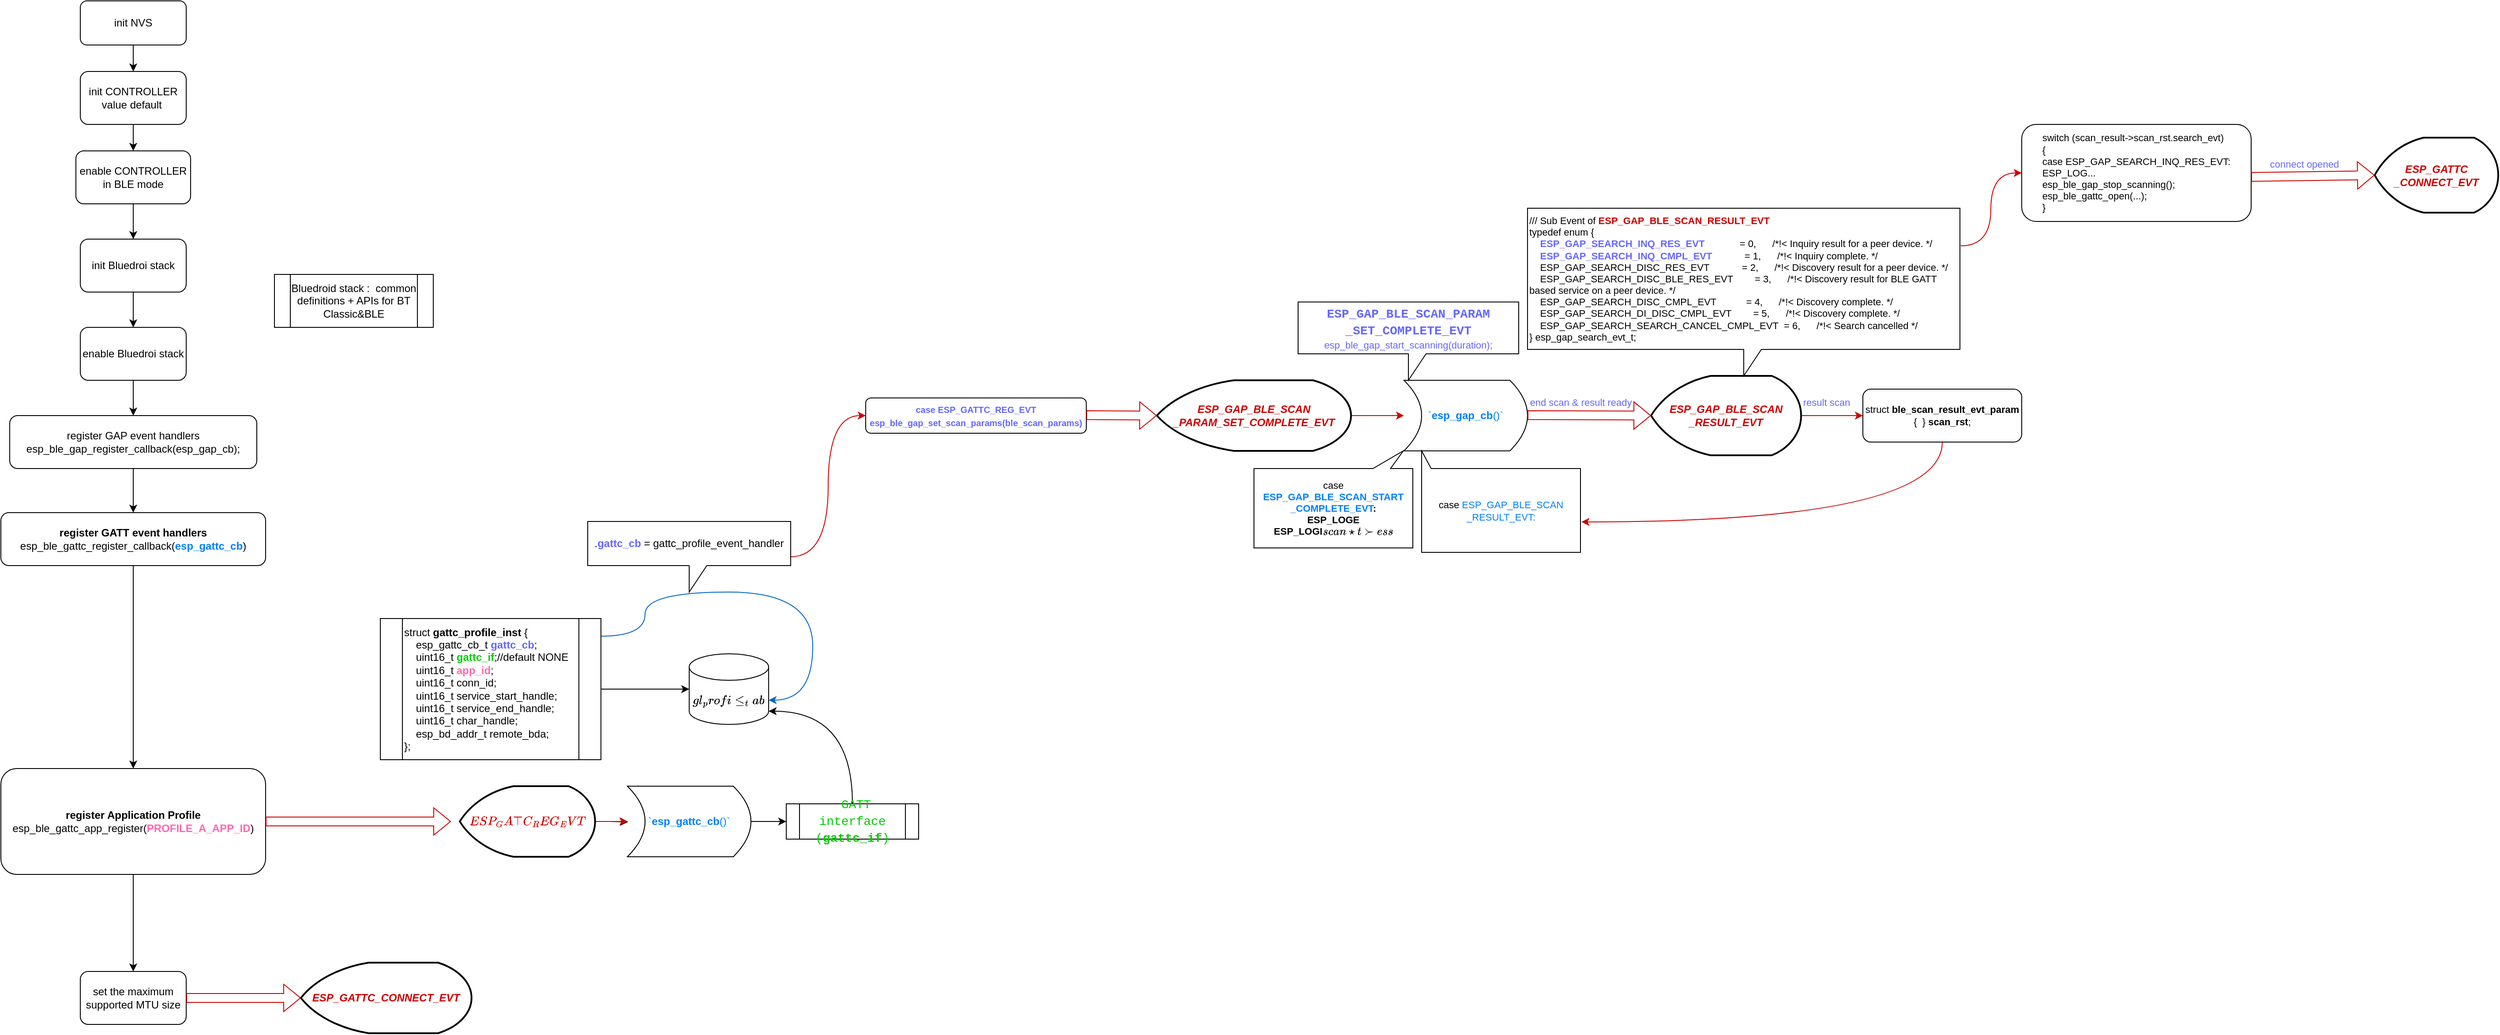 <mxfile version="20.8.1" type="github">
  <diagram id="5WGJPJ9PN9hEiIK1iL1-" name="Trang-1">
    <mxGraphModel dx="1313" dy="726" grid="1" gridSize="10" guides="1" tooltips="1" connect="1" arrows="1" fold="1" page="1" pageScale="1" pageWidth="4681" pageHeight="3300" math="0" shadow="0">
      <root>
        <mxCell id="0" />
        <mxCell id="1" parent="0" />
        <mxCell id="tE3i4PgHsdOXRFT06SJb-3" value="" style="edgeStyle=orthogonalEdgeStyle;rounded=0;orthogonalLoop=1;jettySize=auto;html=1;" parent="1" source="tE3i4PgHsdOXRFT06SJb-1" target="tE3i4PgHsdOXRFT06SJb-2" edge="1">
          <mxGeometry relative="1" as="geometry" />
        </mxCell>
        <mxCell id="tE3i4PgHsdOXRFT06SJb-1" value="init NVS" style="rounded=1;whiteSpace=wrap;html=1;" parent="1" vertex="1">
          <mxGeometry x="340" y="40" width="120" height="50" as="geometry" />
        </mxCell>
        <mxCell id="tE3i4PgHsdOXRFT06SJb-6" value="" style="edgeStyle=orthogonalEdgeStyle;rounded=0;orthogonalLoop=1;jettySize=auto;html=1;" parent="1" source="tE3i4PgHsdOXRFT06SJb-2" target="tE3i4PgHsdOXRFT06SJb-4" edge="1">
          <mxGeometry relative="1" as="geometry" />
        </mxCell>
        <mxCell id="tE3i4PgHsdOXRFT06SJb-2" value="init CONTROLLER&lt;br&gt;value default&amp;nbsp;" style="rounded=1;whiteSpace=wrap;html=1;" parent="1" vertex="1">
          <mxGeometry x="340" y="120" width="120" height="60" as="geometry" />
        </mxCell>
        <mxCell id="tE3i4PgHsdOXRFT06SJb-14" value="" style="edgeStyle=orthogonalEdgeStyle;rounded=0;orthogonalLoop=1;jettySize=auto;html=1;" parent="1" source="tE3i4PgHsdOXRFT06SJb-4" target="tE3i4PgHsdOXRFT06SJb-12" edge="1">
          <mxGeometry relative="1" as="geometry" />
        </mxCell>
        <mxCell id="tE3i4PgHsdOXRFT06SJb-4" value="enable CONTROLLER in BLE mode" style="rounded=1;whiteSpace=wrap;html=1;" parent="1" vertex="1">
          <mxGeometry x="335" y="210" width="130" height="60" as="geometry" />
        </mxCell>
        <mxCell id="tE3i4PgHsdOXRFT06SJb-15" value="" style="edgeStyle=orthogonalEdgeStyle;rounded=0;orthogonalLoop=1;jettySize=auto;html=1;" parent="1" source="tE3i4PgHsdOXRFT06SJb-12" target="tE3i4PgHsdOXRFT06SJb-13" edge="1">
          <mxGeometry relative="1" as="geometry" />
        </mxCell>
        <mxCell id="tE3i4PgHsdOXRFT06SJb-12" value="init Bluedroi stack" style="rounded=1;whiteSpace=wrap;html=1;" parent="1" vertex="1">
          <mxGeometry x="340" y="310" width="120" height="60" as="geometry" />
        </mxCell>
        <mxCell id="zCq8DhJdXFzrdfrmIdEc-4" value="" style="edgeStyle=orthogonalEdgeStyle;rounded=0;orthogonalLoop=1;jettySize=auto;html=1;" edge="1" parent="1" source="tE3i4PgHsdOXRFT06SJb-13" target="zCq8DhJdXFzrdfrmIdEc-2">
          <mxGeometry relative="1" as="geometry" />
        </mxCell>
        <mxCell id="tE3i4PgHsdOXRFT06SJb-13" value="enable Bluedroi stack" style="rounded=1;whiteSpace=wrap;html=1;" parent="1" vertex="1">
          <mxGeometry x="340" y="410" width="120" height="60" as="geometry" />
        </mxCell>
        <mxCell id="tE3i4PgHsdOXRFT06SJb-16" value="Bluedroid stack :&amp;nbsp; common definitions + APIs for BT Classic&amp;amp;BLE" style="shape=process;whiteSpace=wrap;html=1;backgroundOutline=1;" parent="1" vertex="1">
          <mxGeometry x="560" y="350" width="180" height="60" as="geometry" />
        </mxCell>
        <mxCell id="zCq8DhJdXFzrdfrmIdEc-6" value="" style="edgeStyle=orthogonalEdgeStyle;rounded=0;orthogonalLoop=1;jettySize=auto;html=1;" edge="1" parent="1" source="zCq8DhJdXFzrdfrmIdEc-2" target="zCq8DhJdXFzrdfrmIdEc-5">
          <mxGeometry relative="1" as="geometry" />
        </mxCell>
        <mxCell id="zCq8DhJdXFzrdfrmIdEc-2" value="register GAP event handlers&lt;br&gt;&lt;div style=&quot;border-color: var(--border-color); text-align: left;&quot;&gt;&lt;span style=&quot;border-color: var(--border-color); background-color: initial;&quot;&gt;esp_ble_gap_register_callback(esp_gap_cb);&lt;/span&gt;&lt;/div&gt;" style="rounded=1;whiteSpace=wrap;html=1;" vertex="1" parent="1">
          <mxGeometry x="260" y="510" width="280" height="60" as="geometry" />
        </mxCell>
        <mxCell id="zCq8DhJdXFzrdfrmIdEc-8" value="" style="edgeStyle=orthogonalEdgeStyle;rounded=0;orthogonalLoop=1;jettySize=auto;html=1;" edge="1" parent="1" source="zCq8DhJdXFzrdfrmIdEc-5" target="zCq8DhJdXFzrdfrmIdEc-7">
          <mxGeometry relative="1" as="geometry" />
        </mxCell>
        <mxCell id="zCq8DhJdXFzrdfrmIdEc-5" value="&lt;b&gt;register GATT event handlers&lt;/b&gt;&lt;br&gt;&lt;div style=&quot;border-color: var(--border-color); text-align: left;&quot;&gt;&lt;span style=&quot;background-color: initial;&quot;&gt;esp_ble_gattc_register_callback(&lt;font color=&quot;#007fff&quot;&gt;&lt;b&gt;esp_gattc_cb&lt;/b&gt;&lt;/font&gt;)&lt;/span&gt;&lt;br&gt;&lt;/div&gt;" style="rounded=1;whiteSpace=wrap;html=1;" vertex="1" parent="1">
          <mxGeometry x="250" y="620" width="300" height="60" as="geometry" />
        </mxCell>
        <mxCell id="zCq8DhJdXFzrdfrmIdEc-10" value="" style="edgeStyle=orthogonalEdgeStyle;rounded=0;orthogonalLoop=1;jettySize=auto;html=1;" edge="1" parent="1" source="zCq8DhJdXFzrdfrmIdEc-7" target="zCq8DhJdXFzrdfrmIdEc-9">
          <mxGeometry relative="1" as="geometry" />
        </mxCell>
        <mxCell id="zCq8DhJdXFzrdfrmIdEc-7" value="&lt;div style=&quot;&quot;&gt;&lt;b style=&quot;background-color: initial;&quot;&gt;register Application Profile&lt;/b&gt;&lt;/div&gt;&lt;div style=&quot;text-align: left;&quot;&gt;&lt;span style=&quot;background-color: initial;&quot;&gt;esp_ble_gattc_app_register(&lt;b&gt;&lt;font color=&quot;#ff66b3&quot;&gt;PROFILE_A_APP_ID&lt;/font&gt;&lt;/b&gt;)&lt;br&gt;&lt;/span&gt;&lt;/div&gt;" style="rounded=1;whiteSpace=wrap;html=1;" vertex="1" parent="1">
          <mxGeometry x="250" y="910" width="300" height="120" as="geometry" />
        </mxCell>
        <mxCell id="zCq8DhJdXFzrdfrmIdEc-9" value="set the maximum supported MTU size" style="rounded=1;whiteSpace=wrap;html=1;" vertex="1" parent="1">
          <mxGeometry x="340" y="1140" width="120" height="60" as="geometry" />
        </mxCell>
        <mxCell id="zCq8DhJdXFzrdfrmIdEc-16" value="" style="edgeStyle=orthogonalEdgeStyle;rounded=0;orthogonalLoop=1;jettySize=auto;html=1;entryX=0;entryY=0.5;entryDx=0;entryDy=0;entryPerimeter=0;" edge="1" parent="1" source="zCq8DhJdXFzrdfrmIdEc-13" target="zCq8DhJdXFzrdfrmIdEc-18">
          <mxGeometry relative="1" as="geometry">
            <mxPoint x="1030" y="810" as="targetPoint" />
            <Array as="points">
              <mxPoint x="1010" y="820" />
              <mxPoint x="1010" y="820" />
            </Array>
          </mxGeometry>
        </mxCell>
        <mxCell id="zCq8DhJdXFzrdfrmIdEc-33" style="edgeStyle=orthogonalEdgeStyle;curved=1;rounded=0;orthogonalLoop=1;jettySize=auto;html=1;entryX=1;entryY=0;entryDx=0;entryDy=52.5;entryPerimeter=0;fontColor=#4A80FF;strokeColor=#0066CC;" edge="1" parent="1" source="zCq8DhJdXFzrdfrmIdEc-13" target="zCq8DhJdXFzrdfrmIdEc-18">
          <mxGeometry relative="1" as="geometry">
            <Array as="points">
              <mxPoint x="980" y="760" />
              <mxPoint x="980" y="710" />
              <mxPoint x="1170" y="710" />
              <mxPoint x="1170" y="833" />
            </Array>
          </mxGeometry>
        </mxCell>
        <mxCell id="zCq8DhJdXFzrdfrmIdEc-13" value="&lt;div&gt;struct &lt;b&gt;gattc_profile_inst&lt;/b&gt; {&lt;/div&gt;&lt;div&gt;&amp;nbsp; &amp;nbsp; esp_gattc_cb_t &lt;b&gt;&lt;font color=&quot;#6666ff&quot;&gt;gattc_cb&lt;/font&gt;&lt;/b&gt;;&lt;/div&gt;&lt;div&gt;&amp;nbsp; &amp;nbsp; uint16_t &lt;b&gt;&lt;font color=&quot;#00cc00&quot;&gt;gattc_if&lt;/font&gt;&lt;/b&gt;;//default NONE&lt;/div&gt;&lt;div&gt;&amp;nbsp; &amp;nbsp; uint16_t &lt;b&gt;&lt;font color=&quot;#ff66b3&quot;&gt;app_id&lt;/font&gt;&lt;/b&gt;;&lt;/div&gt;&lt;div style=&quot;&quot;&gt;&amp;nbsp; &amp;nbsp; uint16_t conn_id;&lt;/div&gt;&lt;div&gt;&amp;nbsp; &amp;nbsp; uint16_t service_start_handle;&lt;/div&gt;&lt;div&gt;&amp;nbsp; &amp;nbsp; uint16_t service_end_handle;&lt;/div&gt;&lt;div&gt;&amp;nbsp; &amp;nbsp; uint16_t char_handle;&lt;/div&gt;&lt;div&gt;&amp;nbsp; &amp;nbsp; esp_bd_addr_t remote_bda;&lt;/div&gt;&lt;div&gt;};&lt;/div&gt;" style="shape=process;whiteSpace=wrap;html=1;backgroundOutline=1;align=left;" vertex="1" parent="1">
          <mxGeometry x="680" y="740" width="250" height="160" as="geometry" />
        </mxCell>
        <mxCell id="zCq8DhJdXFzrdfrmIdEc-20" value="" style="edgeStyle=orthogonalEdgeStyle;rounded=0;orthogonalLoop=1;jettySize=auto;html=1;fontColor=#4A80FF;" edge="1" parent="1" target="zCq8DhJdXFzrdfrmIdEc-19">
          <mxGeometry relative="1" as="geometry">
            <mxPoint x="940" y="970" as="sourcePoint" />
          </mxGeometry>
        </mxCell>
        <mxCell id="zCq8DhJdXFzrdfrmIdEc-18" value="&lt;span style=&quot;color: rgb(0, 0, 0);&quot;&gt;`gl_profile_tab`&lt;/span&gt;" style="shape=cylinder3;whiteSpace=wrap;html=1;boundedLbl=1;backgroundOutline=1;size=15;fontColor=#FF0000;" vertex="1" parent="1">
          <mxGeometry x="1030" y="780" width="90" height="80" as="geometry" />
        </mxCell>
        <mxCell id="zCq8DhJdXFzrdfrmIdEc-27" value="" style="edgeStyle=orthogonalEdgeStyle;rounded=0;orthogonalLoop=1;jettySize=auto;html=1;fontColor=#4A80FF;" edge="1" parent="1" source="zCq8DhJdXFzrdfrmIdEc-19" target="zCq8DhJdXFzrdfrmIdEc-25">
          <mxGeometry relative="1" as="geometry" />
        </mxCell>
        <mxCell id="zCq8DhJdXFzrdfrmIdEc-19" value="&lt;font color=&quot;#007fff&quot;&gt;`&lt;b&gt;esp_gattc_cb&lt;/b&gt;()`&lt;/font&gt;" style="shape=dataStorage;whiteSpace=wrap;html=1;fixedSize=1;fontColor=#FF0000;direction=west;" vertex="1" parent="1">
          <mxGeometry x="960" y="930" width="140" height="80" as="geometry" />
        </mxCell>
        <mxCell id="zCq8DhJdXFzrdfrmIdEc-23" value="" style="shape=flexArrow;endArrow=classic;html=1;rounded=0;fontColor=#4A80FF;exitX=1;exitY=0.5;exitDx=0;exitDy=0;strokeColor=#CC0000;fontStyle=0;verticalAlign=bottom;" edge="1" parent="1" source="zCq8DhJdXFzrdfrmIdEc-7">
          <mxGeometry width="50" height="50" relative="1" as="geometry">
            <mxPoint x="560" y="940" as="sourcePoint" />
            <mxPoint x="760" y="970" as="targetPoint" />
          </mxGeometry>
        </mxCell>
        <mxCell id="zCq8DhJdXFzrdfrmIdEc-40" style="edgeStyle=orthogonalEdgeStyle;curved=1;rounded=0;orthogonalLoop=1;jettySize=auto;html=1;entryX=1;entryY=1;entryDx=0;entryDy=-15;entryPerimeter=0;strokeColor=#000000;fontColor=#4A80FF;exitX=0.5;exitY=0;exitDx=0;exitDy=0;" edge="1" parent="1" source="zCq8DhJdXFzrdfrmIdEc-25" target="zCq8DhJdXFzrdfrmIdEc-18">
          <mxGeometry relative="1" as="geometry" />
        </mxCell>
        <mxCell id="zCq8DhJdXFzrdfrmIdEc-25" value="&lt;div style=&quot;font-family: Consolas, &amp;quot;Courier New&amp;quot;, monospace; font-size: 14px; line-height: 19px;&quot;&gt;&lt;font color=&quot;#00cc00&quot;&gt;&amp;nbsp;GATT interface&lt;/font&gt;&lt;/div&gt;&lt;div style=&quot;font-family: Consolas, &amp;quot;Courier New&amp;quot;, monospace; font-size: 14px; line-height: 19px;&quot;&gt;&lt;font color=&quot;#00cc00&quot;&gt;(&lt;b&gt;gattc_if&lt;/b&gt;)&lt;/font&gt;&lt;/div&gt;" style="shape=process;whiteSpace=wrap;html=1;backgroundOutline=1;fontColor=#4A80FF;" vertex="1" parent="1">
          <mxGeometry x="1140" y="950" width="150" height="40" as="geometry" />
        </mxCell>
        <mxCell id="zCq8DhJdXFzrdfrmIdEc-57" style="edgeStyle=orthogonalEdgeStyle;curved=1;rounded=0;orthogonalLoop=1;jettySize=auto;html=1;entryX=0;entryY=0.5;entryDx=0;entryDy=0;strokeColor=#CC0000;fontSize=9;fontColor=#6666FF;" edge="1" parent="1" source="zCq8DhJdXFzrdfrmIdEc-45" target="zCq8DhJdXFzrdfrmIdEc-56">
          <mxGeometry relative="1" as="geometry" />
        </mxCell>
        <mxCell id="zCq8DhJdXFzrdfrmIdEc-45" value="&lt;font color=&quot;#000000&quot;&gt;.&lt;/font&gt;&lt;font color=&quot;#6666ff&quot;&gt;&lt;b&gt;gattc_cb &lt;/b&gt;&lt;/font&gt;&lt;font color=&quot;#000000&quot;&gt;= gattc_profile_event_handler&lt;/font&gt;" style="shape=callout;whiteSpace=wrap;html=1;perimeter=calloutPerimeter;labelBackgroundColor=none;fontColor=#007FFF;" vertex="1" parent="1">
          <mxGeometry x="915" y="630" width="230" height="80" as="geometry" />
        </mxCell>
        <mxCell id="zCq8DhJdXFzrdfrmIdEc-49" value="" style="edgeStyle=orthogonalEdgeStyle;curved=1;rounded=0;orthogonalLoop=1;jettySize=auto;html=1;strokeColor=#CC0000;fontColor=#6666FF;" edge="1" parent="1" source="zCq8DhJdXFzrdfrmIdEc-48" target="zCq8DhJdXFzrdfrmIdEc-19">
          <mxGeometry relative="1" as="geometry" />
        </mxCell>
        <mxCell id="zCq8DhJdXFzrdfrmIdEc-48" value="&lt;i style=&quot;border-color: var(--border-color); color: rgb(0, 0, 0);&quot;&gt;&lt;b style=&quot;border-color: var(--border-color);&quot;&gt;&lt;font style=&quot;border-color: var(--border-color);&quot; color=&quot;#cc0000&quot;&gt;`ESP_GATTC_REG_EVT`&lt;/font&gt;&lt;/b&gt;&lt;/i&gt;" style="strokeWidth=2;html=1;shape=mxgraph.flowchart.display;whiteSpace=wrap;labelBackgroundColor=none;fontColor=#6666FF;" vertex="1" parent="1">
          <mxGeometry x="770" y="930" width="153.34" height="80" as="geometry" />
        </mxCell>
        <mxCell id="zCq8DhJdXFzrdfrmIdEc-56" value="&lt;font style=&quot;&quot;&gt;&lt;font size=&quot;1&quot;&gt;&lt;b&gt;case ESP_GATTC_REG_EVT&lt;/b&gt;&lt;/font&gt;&lt;br&gt;&lt;font size=&quot;1&quot;&gt;&lt;b&gt;esp_ble_gap_set_scan_params(ble_scan_params&lt;/b&gt;&lt;b&gt;)&lt;/b&gt;&lt;/font&gt;&lt;br&gt;&lt;/font&gt;" style="rounded=1;whiteSpace=wrap;html=1;labelBackgroundColor=none;fontColor=#6666FF;" vertex="1" parent="1">
          <mxGeometry x="1230" y="490" width="250" height="40" as="geometry" />
        </mxCell>
        <mxCell id="zCq8DhJdXFzrdfrmIdEc-63" value="" style="edgeStyle=orthogonalEdgeStyle;curved=1;rounded=0;orthogonalLoop=1;jettySize=auto;html=1;strokeColor=#CC0000;fontSize=9;fontColor=#6666FF;" edge="1" parent="1" source="zCq8DhJdXFzrdfrmIdEc-60" target="zCq8DhJdXFzrdfrmIdEc-62">
          <mxGeometry relative="1" as="geometry" />
        </mxCell>
        <mxCell id="zCq8DhJdXFzrdfrmIdEc-60" value="&lt;i style=&quot;border-color: var(--border-color); color: rgb(0, 0, 0);&quot;&gt;&lt;b style=&quot;border-color: var(--border-color);&quot;&gt;&lt;font style=&quot;border-color: var(--border-color);&quot; color=&quot;#cc0000&quot;&gt;ESP_GAP_BLE_SCAN&lt;br&gt;_PARAM_SET_COMPLETE_EVT&lt;/font&gt;&lt;/b&gt;&lt;/i&gt;" style="strokeWidth=2;html=1;shape=mxgraph.flowchart.display;whiteSpace=wrap;labelBackgroundColor=none;fontColor=#6666FF;" vertex="1" parent="1">
          <mxGeometry x="1560" y="470" width="220" height="80" as="geometry" />
        </mxCell>
        <mxCell id="zCq8DhJdXFzrdfrmIdEc-61" value="" style="shape=flexArrow;endArrow=classic;html=1;rounded=0;fontColor=#4A80FF;exitX=1;exitY=0.5;exitDx=0;exitDy=0;strokeColor=#CC0000;fontStyle=0;verticalAlign=bottom;" edge="1" parent="1">
          <mxGeometry width="50" height="50" relative="1" as="geometry">
            <mxPoint x="1480" y="509.5" as="sourcePoint" />
            <mxPoint x="1560" y="510" as="targetPoint" />
          </mxGeometry>
        </mxCell>
        <mxCell id="zCq8DhJdXFzrdfrmIdEc-62" value="&lt;font color=&quot;#007fff&quot;&gt;`&lt;b&gt;esp_gap_cb&lt;/b&gt;()`&lt;/font&gt;" style="shape=dataStorage;whiteSpace=wrap;html=1;fixedSize=1;fontColor=#FF0000;direction=west;" vertex="1" parent="1">
          <mxGeometry x="1840" y="470" width="140" height="80" as="geometry" />
        </mxCell>
        <mxCell id="zCq8DhJdXFzrdfrmIdEc-65" value="&lt;font style=&quot;font-size: 11px;&quot;&gt;&lt;div style=&quot;font-family: Consolas, &amp;quot;Courier New&amp;quot;, monospace; font-size: 14px; line-height: 19px;&quot;&gt;&lt;b&gt;ESP_GAP_BLE_SCAN_PARAM&lt;/b&gt;&lt;/div&gt;&lt;div style=&quot;font-family: Consolas, &amp;quot;Courier New&amp;quot;, monospace; font-size: 14px; line-height: 19px;&quot;&gt;&lt;b&gt;_SET_COMPLETE_EVT&lt;/b&gt;&lt;/div&gt;esp_ble_gap_start_scanning(duration);&lt;/font&gt;" style="shape=callout;whiteSpace=wrap;html=1;perimeter=calloutPerimeter;labelBackgroundColor=none;fontSize=9;fontColor=#6666FF;" vertex="1" parent="1">
          <mxGeometry x="1720" y="381.29" width="250" height="88.71" as="geometry" />
        </mxCell>
        <mxCell id="zCq8DhJdXFzrdfrmIdEc-71" value="" style="edgeStyle=orthogonalEdgeStyle;curved=1;rounded=0;orthogonalLoop=1;jettySize=auto;html=1;strokeColor=#CC0000;fontSize=11;fontColor=#000000;" edge="1" parent="1" source="zCq8DhJdXFzrdfrmIdEc-66" target="zCq8DhJdXFzrdfrmIdEc-70">
          <mxGeometry relative="1" as="geometry" />
        </mxCell>
        <mxCell id="zCq8DhJdXFzrdfrmIdEc-66" value="&lt;font color=&quot;#cc0000&quot;&gt;&lt;b&gt;&lt;i&gt;ESP_GAP_BLE_SCAN&lt;br&gt;_RESULT_EVT&lt;/i&gt;&lt;/b&gt;&lt;/font&gt;" style="strokeWidth=2;html=1;shape=mxgraph.flowchart.display;whiteSpace=wrap;labelBackgroundColor=none;fontColor=#6666FF;" vertex="1" parent="1">
          <mxGeometry x="2120" y="465" width="170" height="90" as="geometry" />
        </mxCell>
        <mxCell id="zCq8DhJdXFzrdfrmIdEc-67" value="" style="shape=flexArrow;endArrow=classic;html=1;rounded=0;fontColor=#4A80FF;exitX=1;exitY=0.5;exitDx=0;exitDy=0;strokeColor=#CC0000;fontStyle=0;verticalAlign=bottom;entryX=0;entryY=0.5;entryDx=0;entryDy=0;entryPerimeter=0;" edge="1" parent="1" target="zCq8DhJdXFzrdfrmIdEc-66">
          <mxGeometry width="50" height="50" relative="1" as="geometry">
            <mxPoint x="1980" y="509.5" as="sourcePoint" />
            <mxPoint x="2060" y="510" as="targetPoint" />
          </mxGeometry>
        </mxCell>
        <mxCell id="zCq8DhJdXFzrdfrmIdEc-68" value="end scan &amp;amp; result ready" style="text;html=1;align=center;verticalAlign=middle;resizable=0;points=[];autosize=1;strokeColor=none;fillColor=none;fontSize=11;fontColor=#6666FF;" vertex="1" parent="1">
          <mxGeometry x="1970" y="480" width="140" height="30" as="geometry" />
        </mxCell>
        <mxCell id="zCq8DhJdXFzrdfrmIdEc-79" style="edgeStyle=orthogonalEdgeStyle;curved=1;rounded=0;orthogonalLoop=1;jettySize=auto;html=1;entryX=0;entryY=0.5;entryDx=0;entryDy=0;strokeColor=#CC0000;fontSize=11;fontColor=#000000;exitX=1.002;exitY=0.224;exitDx=0;exitDy=0;exitPerimeter=0;" edge="1" parent="1" source="zCq8DhJdXFzrdfrmIdEc-69" target="zCq8DhJdXFzrdfrmIdEc-78">
          <mxGeometry relative="1" as="geometry" />
        </mxCell>
        <mxCell id="zCq8DhJdXFzrdfrmIdEc-69" value="&lt;div&gt;&lt;font color=&quot;#000000&quot;&gt;/// Sub Event of &lt;/font&gt;&lt;font color=&quot;#cc0000&quot;&gt;&lt;b&gt;ESP_GAP_BLE_SCAN_RESULT_EVT&lt;/b&gt;&lt;/font&gt;&lt;br&gt;&lt;/div&gt;&lt;div&gt;&lt;font color=&quot;#000000&quot;&gt;typedef enum {&lt;/font&gt;&lt;/div&gt;&lt;div&gt;&lt;font color=&quot;#000000&quot;&gt;&amp;nbsp; &amp;nbsp; &lt;/font&gt;&lt;b style=&quot;&quot;&gt;ESP_GAP_SEARCH_INQ_RES_EVT&amp;nbsp; &amp;nbsp; &amp;nbsp; &amp;nbsp; &amp;nbsp; &amp;nbsp; &amp;nbsp;&lt;/b&gt;&lt;font color=&quot;#000000&quot;&gt;= 0,&amp;nbsp; &amp;nbsp; &amp;nbsp; /*!&amp;lt; Inquiry result for a peer device. */&lt;/font&gt;&lt;/div&gt;&lt;div&gt;&lt;font color=&quot;#000000&quot;&gt;&amp;nbsp; &amp;nbsp; &lt;/font&gt;&lt;b style=&quot;&quot;&gt;ESP_GAP_SEARCH_INQ_CMPL_EVT&amp;nbsp; &amp;nbsp; &amp;nbsp; &amp;nbsp; &amp;nbsp; &amp;nbsp; &lt;/b&gt;&lt;font color=&quot;#000000&quot;&gt;= 1,&amp;nbsp; &amp;nbsp; &amp;nbsp; /*!&amp;lt; Inquiry complete. */&lt;/font&gt;&lt;/div&gt;&lt;div&gt;&lt;font color=&quot;#000000&quot;&gt;&amp;nbsp; &amp;nbsp; ESP_GAP_SEARCH_DISC_RES_EVT&amp;nbsp; &amp;nbsp; &amp;nbsp; &amp;nbsp; &amp;nbsp; &amp;nbsp; = 2,&amp;nbsp; &amp;nbsp; &amp;nbsp; /*!&amp;lt; Discovery result for a peer device. */&lt;/font&gt;&lt;/div&gt;&lt;div&gt;&lt;font color=&quot;#000000&quot;&gt;&amp;nbsp; &amp;nbsp; ESP_GAP_SEARCH_DISC_BLE_RES_EVT&amp;nbsp; &amp;nbsp; &amp;nbsp; &amp;nbsp; = 3,&amp;nbsp; &amp;nbsp; &amp;nbsp; /*!&amp;lt; Discovery result for BLE GATT&amp;nbsp;&lt;/font&gt;&lt;/div&gt;&lt;div&gt;&lt;font color=&quot;#000000&quot;&gt;&lt;span style=&quot;&quot;&gt;	&lt;/span&gt;&lt;span style=&quot;&quot;&gt;	&lt;/span&gt;&lt;span style=&quot;&quot;&gt;	&lt;/span&gt;&lt;span style=&quot;&quot;&gt;	&lt;/span&gt;&lt;span style=&quot;&quot;&gt;	&lt;/span&gt;&lt;span style=&quot;&quot;&gt;	&lt;/span&gt;&lt;span style=&quot;&quot;&gt;	&lt;/span&gt;&lt;span style=&quot;&quot;&gt;	&lt;/span&gt;&lt;span style=&quot;&quot;&gt;	&lt;/span&gt;&lt;span style=&quot;&quot;&gt;	&lt;/span&gt;&lt;span style=&quot;&quot;&gt;	&lt;/span&gt;&lt;span style=&quot;&quot;&gt;	&lt;/span&gt;based service on a peer device. */&lt;/font&gt;&lt;/div&gt;&lt;div&gt;&lt;font color=&quot;#000000&quot;&gt;&amp;nbsp; &amp;nbsp; ESP_GAP_SEARCH_DISC_CMPL_EVT&amp;nbsp; &amp;nbsp; &amp;nbsp; &amp;nbsp; &amp;nbsp; &amp;nbsp;= 4,&amp;nbsp; &amp;nbsp; &amp;nbsp; /*!&amp;lt; Discovery complete. */&lt;/font&gt;&lt;/div&gt;&lt;div&gt;&lt;font color=&quot;#000000&quot;&gt;&amp;nbsp; &amp;nbsp; ESP_GAP_SEARCH_DI_DISC_CMPL_EVT&amp;nbsp; &amp;nbsp; &amp;nbsp; &amp;nbsp; = 5,&amp;nbsp; &amp;nbsp; &amp;nbsp; /*!&amp;lt; Discovery complete. */&lt;/font&gt;&lt;/div&gt;&lt;div&gt;&lt;font color=&quot;#000000&quot;&gt;&amp;nbsp; &amp;nbsp; ESP_GAP_SEARCH_SEARCH_CANCEL_CMPL_EVT&amp;nbsp; = 6,&amp;nbsp; &amp;nbsp; &amp;nbsp; /*!&amp;lt; Search cancelled */&lt;/font&gt;&lt;/div&gt;&lt;div&gt;&lt;font color=&quot;#000000&quot;&gt;} esp_gap_search_evt_t;&lt;/font&gt;&lt;/div&gt;" style="shape=callout;whiteSpace=wrap;html=1;perimeter=calloutPerimeter;labelBackgroundColor=none;fontSize=11;fontColor=#6666FF;align=left;" vertex="1" parent="1">
          <mxGeometry x="1980" y="275" width="490" height="190" as="geometry" />
        </mxCell>
        <mxCell id="zCq8DhJdXFzrdfrmIdEc-76" style="edgeStyle=orthogonalEdgeStyle;curved=1;rounded=0;orthogonalLoop=1;jettySize=auto;html=1;entryX=-0.006;entryY=0.3;entryDx=0;entryDy=0;entryPerimeter=0;strokeColor=#CC0000;fontSize=11;fontColor=#000000;" edge="1" parent="1" source="zCq8DhJdXFzrdfrmIdEc-70" target="zCq8DhJdXFzrdfrmIdEc-74">
          <mxGeometry relative="1" as="geometry">
            <Array as="points">
              <mxPoint x="2450" y="631" />
            </Array>
          </mxGeometry>
        </mxCell>
        <mxCell id="zCq8DhJdXFzrdfrmIdEc-70" value="&lt;font color=&quot;#000000&quot;&gt;struct &lt;b&gt;ble_scan_result_evt_param &lt;/b&gt;{&amp;nbsp; } &lt;b&gt;scan_rst&lt;/b&gt;;&lt;/font&gt;" style="rounded=1;whiteSpace=wrap;html=1;labelBackgroundColor=none;fontSize=11;fontColor=#CC0000;" vertex="1" parent="1">
          <mxGeometry x="2360" y="480" width="180" height="60" as="geometry" />
        </mxCell>
        <mxCell id="zCq8DhJdXFzrdfrmIdEc-72" value="result scan&amp;nbsp;" style="text;html=1;align=center;verticalAlign=middle;resizable=0;points=[];autosize=1;strokeColor=none;fillColor=none;fontSize=11;fontColor=#6666FF;" vertex="1" parent="1">
          <mxGeometry x="2280" y="480" width="80" height="30" as="geometry" />
        </mxCell>
        <mxCell id="zCq8DhJdXFzrdfrmIdEc-73" value="case &lt;font style=&quot;font-weight: bold;&quot; color=&quot;#007fff&quot;&gt;ESP_GAP_BLE_SCAN_START&lt;br&gt;_COMPLETE_EVT&lt;/font&gt;&lt;b&gt;:&lt;/b&gt;&lt;br&gt;&lt;b&gt;ESP_LOGE&lt;/b&gt;&lt;br&gt;&lt;b&gt;ESP_LOGI`scan start success`&lt;/b&gt;" style="shape=callout;whiteSpace=wrap;html=1;perimeter=calloutPerimeter;labelBackgroundColor=none;fontSize=11;fontColor=#000000;direction=west;size=20;position=0.14;position2=0.06;" vertex="1" parent="1">
          <mxGeometry x="1670" y="550" width="180" height="110" as="geometry" />
        </mxCell>
        <mxCell id="zCq8DhJdXFzrdfrmIdEc-74" value="&lt;font color=&quot;#000000&quot;&gt;case &lt;/font&gt;ESP_GAP_BLE_SCAN&lt;br&gt;_RESULT_EVT:" style="shape=callout;whiteSpace=wrap;html=1;perimeter=calloutPerimeter;labelBackgroundColor=none;fontSize=11;fontColor=#007FFF;direction=west;base=40;size=20;position=0.94;position2=1;" vertex="1" parent="1">
          <mxGeometry x="1860" y="550" width="180" height="115" as="geometry" />
        </mxCell>
        <mxCell id="zCq8DhJdXFzrdfrmIdEc-78" value="&lt;div style=&quot;text-align: left;&quot;&gt;&lt;span style=&quot;background-color: initial;&quot;&gt;switch (scan_result-&amp;gt;scan_rst.search_evt)&lt;/span&gt;&lt;/div&gt;&lt;div style=&quot;text-align: left;&quot;&gt;&lt;span style=&quot;background-color: initial;&quot;&gt;{&lt;/span&gt;&lt;/div&gt;&lt;div style=&quot;text-align: left;&quot;&gt;&lt;span style=&quot;background-color: initial;&quot;&gt;&lt;span style=&quot;&quot;&gt;	&lt;/span&gt;case ESP_GAP_SEARCH_INQ_RES_EVT:&lt;/span&gt;&lt;/div&gt;&lt;div style=&quot;text-align: left;&quot;&gt;&lt;span style=&quot;background-color: initial;&quot;&gt;&lt;span style=&quot;&quot;&gt;	&lt;/span&gt;&lt;span style=&quot;&quot;&gt;	&lt;/span&gt;&lt;span style=&quot;&quot;&gt;	&lt;/span&gt;ESP_LOG...&lt;/span&gt;&lt;/div&gt;&lt;div style=&quot;text-align: left;&quot;&gt;&lt;span style=&quot;background-color: initial;&quot;&gt;esp_ble_gap_stop_scanning();&lt;/span&gt;&lt;/div&gt;&lt;div style=&quot;text-align: left;&quot;&gt;&lt;span style=&quot;background-color: initial;&quot;&gt;esp_ble_gattc_open(...);&lt;br&gt;&lt;/span&gt;&lt;/div&gt;&lt;div style=&quot;text-align: left;&quot;&gt;&lt;span style=&quot;background-color: initial;&quot;&gt;}&lt;/span&gt;&lt;/div&gt;" style="rounded=1;whiteSpace=wrap;html=1;labelBackgroundColor=none;fontSize=11;fontColor=#000000;" vertex="1" parent="1">
          <mxGeometry x="2540" y="180" width="260" height="110" as="geometry" />
        </mxCell>
        <mxCell id="zCq8DhJdXFzrdfrmIdEc-80" value="&lt;font color=&quot;#cc0000&quot;&gt;&lt;b&gt;&lt;i&gt;ESP_GATTC&lt;br&gt;_CONNECT_EVT&lt;/i&gt;&lt;/b&gt;&lt;/font&gt;" style="strokeWidth=2;html=1;shape=mxgraph.flowchart.display;whiteSpace=wrap;labelBackgroundColor=none;fontColor=#6666FF;" vertex="1" parent="1">
          <mxGeometry x="2940" y="195" width="140" height="85" as="geometry" />
        </mxCell>
        <mxCell id="zCq8DhJdXFzrdfrmIdEc-81" value="" style="shape=flexArrow;endArrow=classic;html=1;rounded=0;fontColor=#4A80FF;exitX=1;exitY=0.5;exitDx=0;exitDy=0;strokeColor=#CC0000;fontStyle=0;verticalAlign=bottom;entryX=0;entryY=0.5;entryDx=0;entryDy=0;entryPerimeter=0;" edge="1" parent="1" target="zCq8DhJdXFzrdfrmIdEc-80">
          <mxGeometry width="50" height="50" relative="1" as="geometry">
            <mxPoint x="2800" y="239.5" as="sourcePoint" />
            <mxPoint x="2880" y="240" as="targetPoint" />
          </mxGeometry>
        </mxCell>
        <mxCell id="zCq8DhJdXFzrdfrmIdEc-82" value="connect opened" style="text;html=1;align=center;verticalAlign=middle;resizable=0;points=[];autosize=1;strokeColor=none;fillColor=none;fontSize=11;fontColor=#6666FF;" vertex="1" parent="1">
          <mxGeometry x="2810" y="210" width="100" height="30" as="geometry" />
        </mxCell>
        <mxCell id="zCq8DhJdXFzrdfrmIdEc-83" value="" style="shape=flexArrow;endArrow=classic;html=1;rounded=0;fontColor=#4A80FF;exitX=1;exitY=0.5;exitDx=0;exitDy=0;strokeColor=#CC0000;fontStyle=0;verticalAlign=bottom;entryX=0;entryY=0.5;entryDx=0;entryDy=0;entryPerimeter=0;" edge="1" parent="1" target="zCq8DhJdXFzrdfrmIdEc-85">
          <mxGeometry width="50" height="50" relative="1" as="geometry">
            <mxPoint x="460" y="1170.0" as="sourcePoint" />
            <mxPoint x="630" y="1170" as="targetPoint" />
          </mxGeometry>
        </mxCell>
        <mxCell id="zCq8DhJdXFzrdfrmIdEc-85" value="&lt;i style=&quot;border-color: var(--border-color); color: rgb(0, 0, 0);&quot;&gt;&lt;b style=&quot;border-color: var(--border-color);&quot;&gt;&lt;font style=&quot;border-color: var(--border-color);&quot; color=&quot;#cc0000&quot;&gt;ESP_GATTC_CONNECT_EVT&lt;/font&gt;&lt;/b&gt;&lt;/i&gt;" style="strokeWidth=2;html=1;shape=mxgraph.flowchart.display;whiteSpace=wrap;labelBackgroundColor=none;fontColor=#6666FF;" vertex="1" parent="1">
          <mxGeometry x="590" y="1130" width="193.34" height="80" as="geometry" />
        </mxCell>
      </root>
    </mxGraphModel>
  </diagram>
</mxfile>
